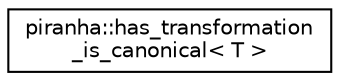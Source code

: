digraph "Graphical Class Hierarchy"
{
  edge [fontname="Helvetica",fontsize="10",labelfontname="Helvetica",labelfontsize="10"];
  node [fontname="Helvetica",fontsize="10",shape=record];
  rankdir="LR";
  Node0 [label="piranha::has_transformation\l_is_canonical\< T \>",height=0.2,width=0.4,color="black", fillcolor="white", style="filled",URL="$classpiranha_1_1has__transformation__is__canonical.html",tooltip="Detect piranha::math::transformation_is_canonical(). "];
}
